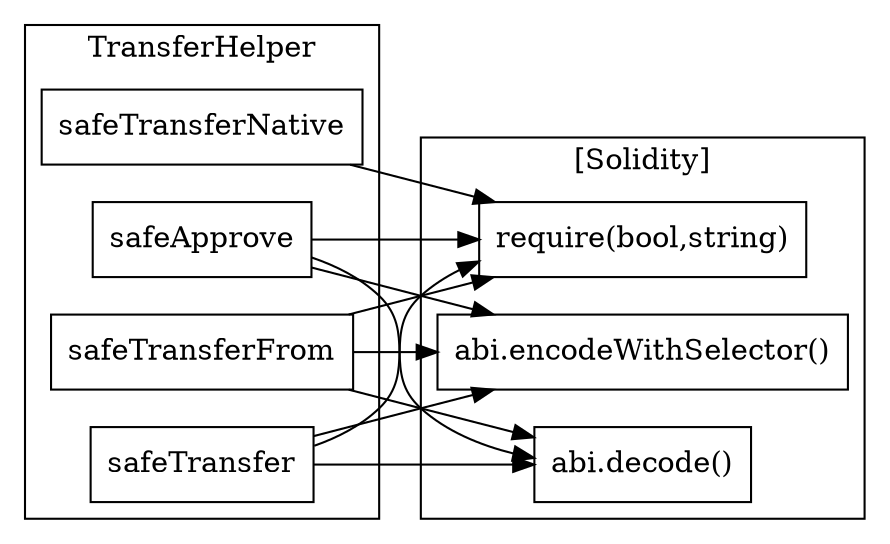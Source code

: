 strict digraph {
rankdir="LR"
node [shape=box]
subgraph cluster_943_TransferHelper {
label = "TransferHelper"
"943_safeApprove" [label="safeApprove"]
"943_safeTransferNative" [label="safeTransferNative"]
"943_safeTransferFrom" [label="safeTransferFrom"]
"943_safeTransfer" [label="safeTransfer"]
}subgraph cluster_solidity {
label = "[Solidity]"
"require(bool,string)" 
"abi.decode()" 
"abi.encodeWithSelector()" 
"943_safeApprove" -> "abi.decode()"
"943_safeTransferNative" -> "require(bool,string)"
"943_safeTransferFrom" -> "abi.decode()"
"943_safeTransfer" -> "abi.encodeWithSelector()"
"943_safeTransferFrom" -> "abi.encodeWithSelector()"
"943_safeApprove" -> "require(bool,string)"
"943_safeTransfer" -> "require(bool,string)"
"943_safeTransferFrom" -> "require(bool,string)"
"943_safeApprove" -> "abi.encodeWithSelector()"
"943_safeTransfer" -> "abi.decode()"
}
}